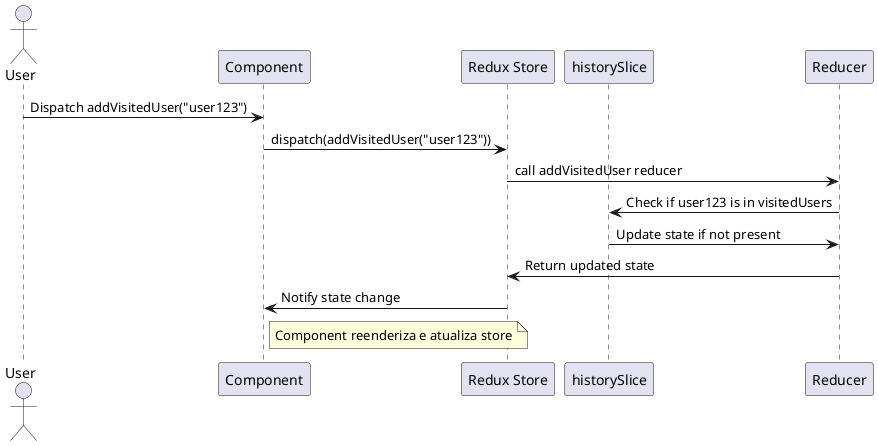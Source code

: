 @startuml
actor User

participant "Component" as Component
participant "Redux Store" as Store
participant "historySlice" as Slice
participant "Reducer" as Reducer

User -> Component : Dispatch addVisitedUser("user123")
Component -> Store : dispatch(addVisitedUser("user123"))
Store -> Reducer : call addVisitedUser reducer
Reducer -> Slice : Check if user123 is in visitedUsers
Slice -> Reducer : Update state if not present
Reducer -> Store : Return updated state
Store -> Component : Notify state change

note right of Component
  Component reenderiza e atualiza store
end note
@enduml
